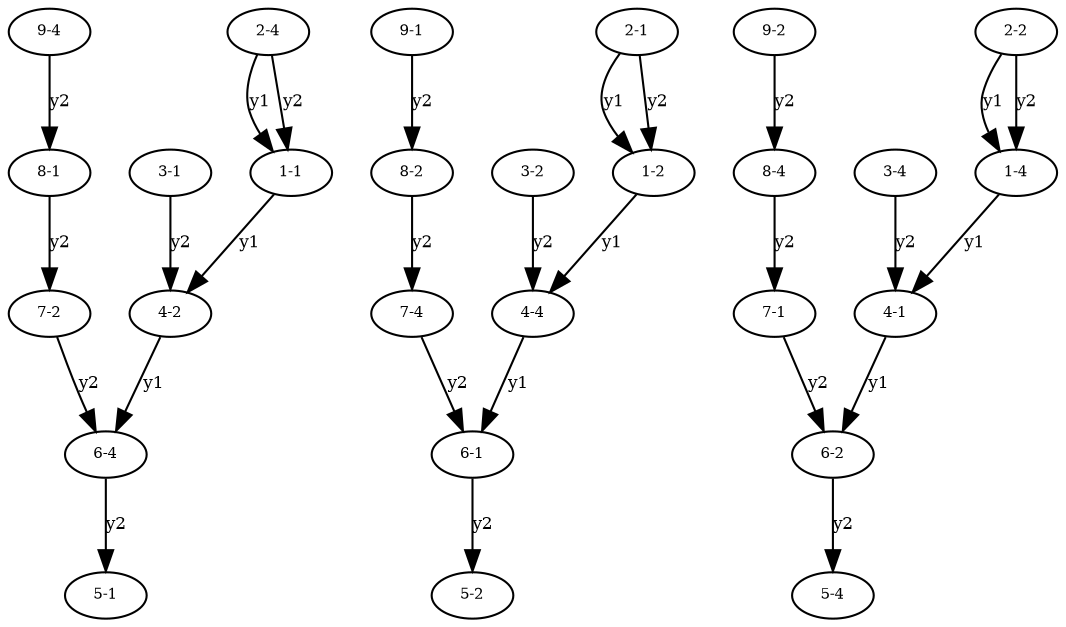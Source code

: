 digraph D2xH2 {
"Hv1-1" [label="1-1",fontsize=7,width=.01,height=.01];
"Hv1-1" -> "Hv4-2" [label="y1",fontsize=8];
"Hv1-2" [label="1-2",fontsize=7,width=.01,height=.01];
"Hv1-2" -> "Hv4-4" [label="y1",fontsize=8];
"Hv1-4" [label="1-4",fontsize=7,width=.01,height=.01];
"Hv1-4" -> "Hv4-1" [label="y1",fontsize=8];
"Hv2-1" [label="2-1",fontsize=7,width=.01,height=.01];
"Hv2-1" -> "Hv1-2" [label="y1",fontsize=8];
"Hv2-1" -> "Hv1-2" [label="y2",fontsize=8];
"Hv2-2" [label="2-2",fontsize=7,width=.01,height=.01];
"Hv2-2" -> "Hv1-4" [label="y1",fontsize=8];
"Hv2-2" -> "Hv1-4" [label="y2",fontsize=8];
"Hv2-4" [label="2-4",fontsize=7,width=.01,height=.01];
"Hv2-4" -> "Hv1-1" [label="y1",fontsize=8];
"Hv2-4" -> "Hv1-1" [label="y2",fontsize=8];
"Hv3-1" [label="3-1",fontsize=7,width=.01,height=.01];
"Hv3-1" -> "Hv4-2" [label="y2",fontsize=8];
"Hv3-2" [label="3-2",fontsize=7,width=.01,height=.01];
"Hv3-2" -> "Hv4-4" [label="y2",fontsize=8];
"Hv3-4" [label="3-4",fontsize=7,width=.01,height=.01];
"Hv3-4" -> "Hv4-1" [label="y2",fontsize=8];
"Hv4-1" [label="4-1",fontsize=7,width=.01,height=.01];
"Hv4-1" -> "Hv6-2" [label="y1",fontsize=8];
"Hv4-2" [label="4-2",fontsize=7,width=.01,height=.01];
"Hv4-2" -> "Hv6-4" [label="y1",fontsize=8];
"Hv4-4" [label="4-4",fontsize=7,width=.01,height=.01];
"Hv4-4" -> "Hv6-1" [label="y1",fontsize=8];
"Hv5-1" [label="5-1",fontsize=7,width=.01,height=.01];
"Hv5-2" [label="5-2",fontsize=7,width=.01,height=.01];
"Hv5-4" [label="5-4",fontsize=7,width=.01,height=.01];
"Hv6-1" [label="6-1",fontsize=7,width=.01,height=.01];
"Hv6-1" -> "Hv5-2" [label="y2",fontsize=8];
"Hv6-2" [label="6-2",fontsize=7,width=.01,height=.01];
"Hv6-2" -> "Hv5-4" [label="y2",fontsize=8];
"Hv6-4" [label="6-4",fontsize=7,width=.01,height=.01];
"Hv6-4" -> "Hv5-1" [label="y2",fontsize=8];
"Hv7-1" [label="7-1",fontsize=7,width=.01,height=.01];
"Hv7-1" -> "Hv6-2" [label="y2",fontsize=8];
"Hv7-2" [label="7-2",fontsize=7,width=.01,height=.01];
"Hv7-2" -> "Hv6-4" [label="y2",fontsize=8];
"Hv7-4" [label="7-4",fontsize=7,width=.01,height=.01];
"Hv7-4" -> "Hv6-1" [label="y2",fontsize=8];
"Hv8-1" [label="8-1",fontsize=7,width=.01,height=.01];
"Hv8-1" -> "Hv7-2" [label="y2",fontsize=8];
"Hv8-2" [label="8-2",fontsize=7,width=.01,height=.01];
"Hv8-2" -> "Hv7-4" [label="y2",fontsize=8];
"Hv8-4" [label="8-4",fontsize=7,width=.01,height=.01];
"Hv8-4" -> "Hv7-1" [label="y2",fontsize=8];
"Hv9-1" [label="9-1",fontsize=7,width=.01,height=.01];
"Hv9-1" -> "Hv8-2" [label="y2",fontsize=8];
"Hv9-2" [label="9-2",fontsize=7,width=.01,height=.01];
"Hv9-2" -> "Hv8-4" [label="y2",fontsize=8];
"Hv9-4" [label="9-4",fontsize=7,width=.01,height=.01];
"Hv9-4" -> "Hv8-1" [label="y2",fontsize=8];
}
